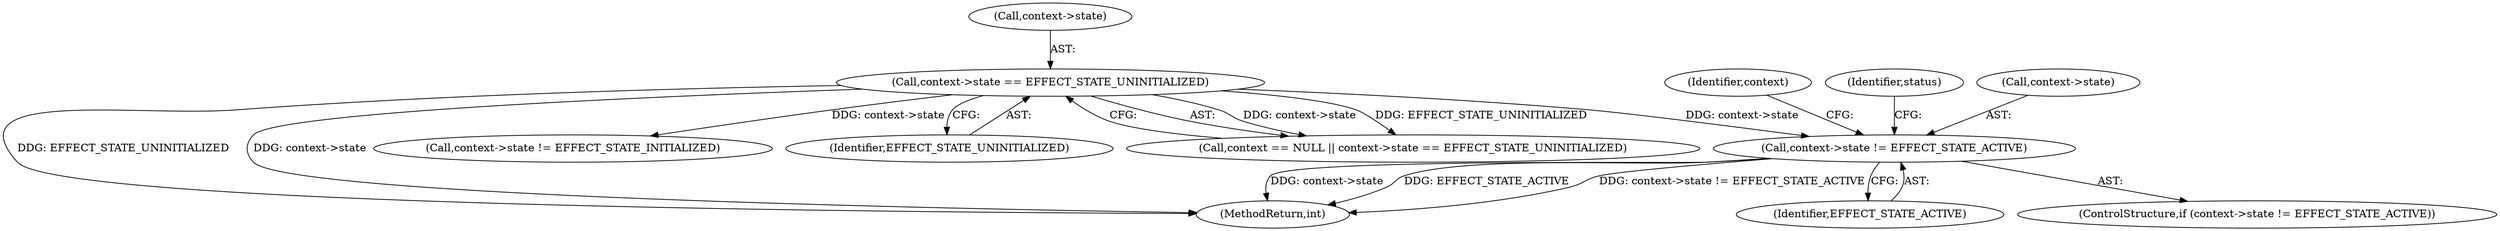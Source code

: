 digraph "0_Android_073a80800f341325932c66818ce4302b312909a4@pointer" {
"1000340" [label="(Call,context->state != EFFECT_STATE_ACTIVE)"];
"1000137" [label="(Call,context->state == EFFECT_STATE_UNINITIALIZED)"];
"1000133" [label="(Call,context == NULL || context->state == EFFECT_STATE_UNINITIALIZED)"];
"1000712" [label="(MethodReturn,int)"];
"1000344" [label="(Identifier,EFFECT_STATE_ACTIVE)"];
"1000288" [label="(Call,context->state != EFFECT_STATE_INITIALIZED)"];
"1000340" [label="(Call,context->state != EFFECT_STATE_ACTIVE)"];
"1000339" [label="(ControlStructure,if (context->state != EFFECT_STATE_ACTIVE))"];
"1000141" [label="(Identifier,EFFECT_STATE_UNINITIALIZED)"];
"1000138" [label="(Call,context->state)"];
"1000353" [label="(Identifier,context)"];
"1000347" [label="(Identifier,status)"];
"1000341" [label="(Call,context->state)"];
"1000137" [label="(Call,context->state == EFFECT_STATE_UNINITIALIZED)"];
"1000340" -> "1000339"  [label="AST: "];
"1000340" -> "1000344"  [label="CFG: "];
"1000341" -> "1000340"  [label="AST: "];
"1000344" -> "1000340"  [label="AST: "];
"1000347" -> "1000340"  [label="CFG: "];
"1000353" -> "1000340"  [label="CFG: "];
"1000340" -> "1000712"  [label="DDG: EFFECT_STATE_ACTIVE"];
"1000340" -> "1000712"  [label="DDG: context->state != EFFECT_STATE_ACTIVE"];
"1000340" -> "1000712"  [label="DDG: context->state"];
"1000137" -> "1000340"  [label="DDG: context->state"];
"1000137" -> "1000133"  [label="AST: "];
"1000137" -> "1000141"  [label="CFG: "];
"1000138" -> "1000137"  [label="AST: "];
"1000141" -> "1000137"  [label="AST: "];
"1000133" -> "1000137"  [label="CFG: "];
"1000137" -> "1000712"  [label="DDG: EFFECT_STATE_UNINITIALIZED"];
"1000137" -> "1000712"  [label="DDG: context->state"];
"1000137" -> "1000133"  [label="DDG: context->state"];
"1000137" -> "1000133"  [label="DDG: EFFECT_STATE_UNINITIALIZED"];
"1000137" -> "1000288"  [label="DDG: context->state"];
}
